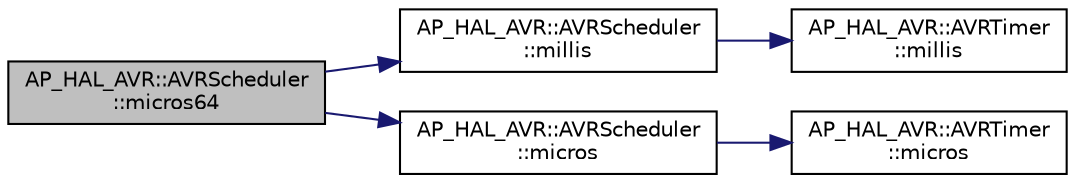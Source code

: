 digraph "AP_HAL_AVR::AVRScheduler::micros64"
{
 // INTERACTIVE_SVG=YES
  edge [fontname="Helvetica",fontsize="10",labelfontname="Helvetica",labelfontsize="10"];
  node [fontname="Helvetica",fontsize="10",shape=record];
  rankdir="LR";
  Node1 [label="AP_HAL_AVR::AVRScheduler\l::micros64",height=0.2,width=0.4,color="black", fillcolor="grey75", style="filled" fontcolor="black"];
  Node1 -> Node2 [color="midnightblue",fontsize="10",style="solid",fontname="Helvetica"];
  Node2 [label="AP_HAL_AVR::AVRScheduler\l::millis",height=0.2,width=0.4,color="black", fillcolor="white", style="filled",URL="$classAP__HAL__AVR_1_1AVRScheduler.html#a125993bbe3e940d26f751457abb5f3f0"];
  Node2 -> Node3 [color="midnightblue",fontsize="10",style="solid",fontname="Helvetica"];
  Node3 [label="AP_HAL_AVR::AVRTimer\l::millis",height=0.2,width=0.4,color="black", fillcolor="white", style="filled",URL="$classAP__HAL__AVR_1_1AVRTimer.html#a7b8ef489608ffa2f7132573a8dfdf515"];
  Node1 -> Node4 [color="midnightblue",fontsize="10",style="solid",fontname="Helvetica"];
  Node4 [label="AP_HAL_AVR::AVRScheduler\l::micros",height=0.2,width=0.4,color="black", fillcolor="white", style="filled",URL="$classAP__HAL__AVR_1_1AVRScheduler.html#ad8d0adfba5bebd008309cfede379e8ef"];
  Node4 -> Node5 [color="midnightblue",fontsize="10",style="solid",fontname="Helvetica"];
  Node5 [label="AP_HAL_AVR::AVRTimer\l::micros",height=0.2,width=0.4,color="black", fillcolor="white", style="filled",URL="$classAP__HAL__AVR_1_1AVRTimer.html#ac78c6bce763ee5a6b21a8ea77431f382"];
}

